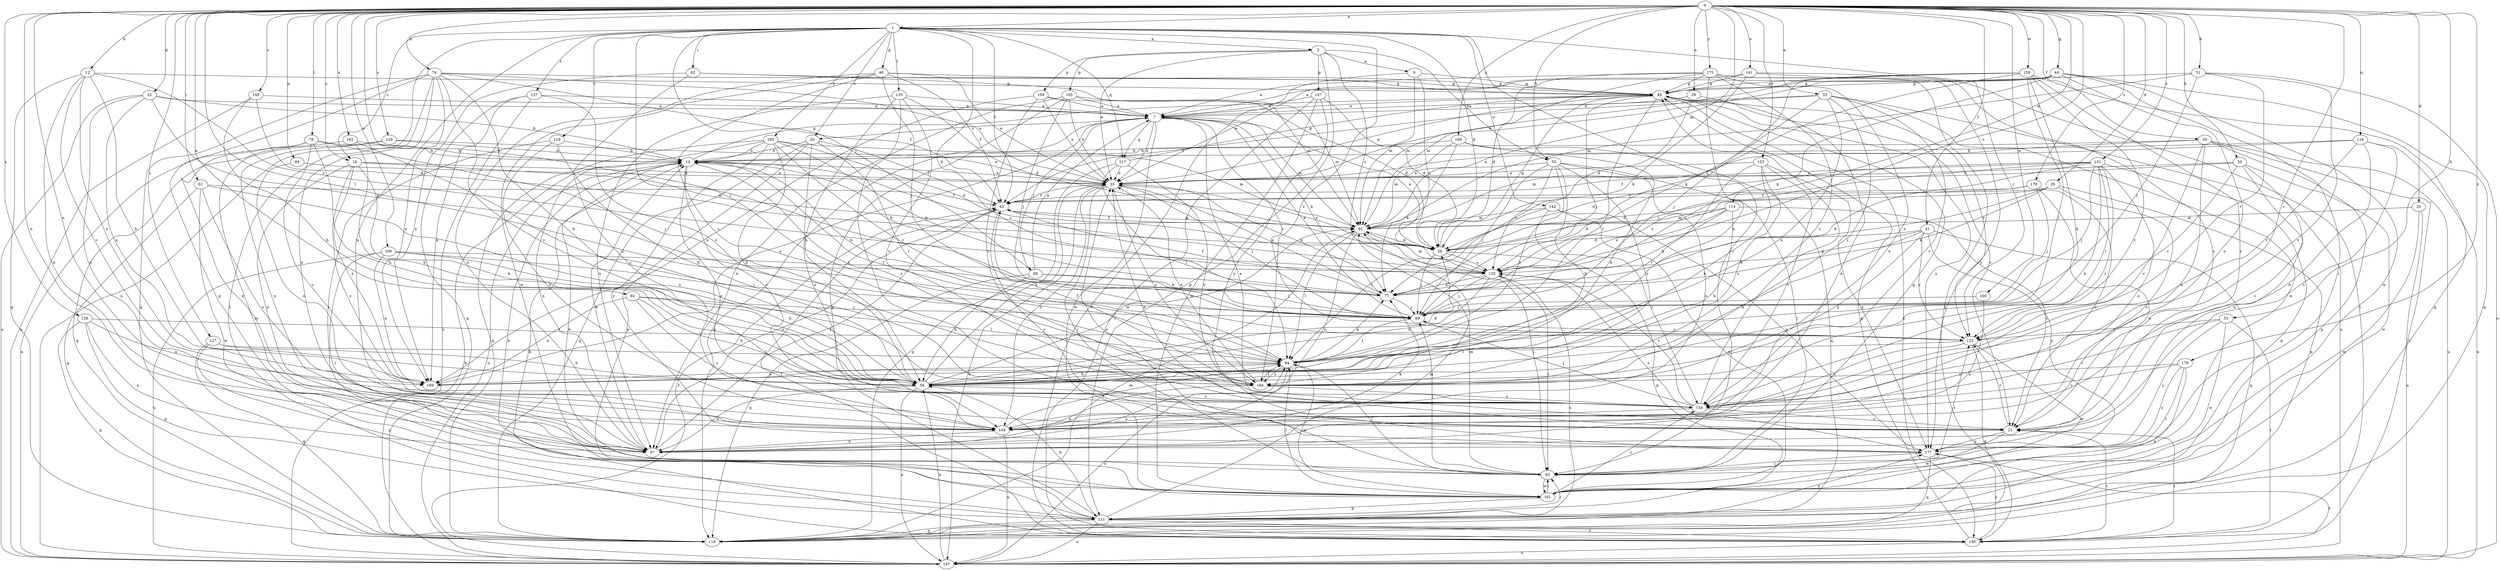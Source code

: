 strict digraph  {
0;
1;
2;
6;
7;
12;
14;
18;
20;
21;
22;
25;
26;
28;
29;
33;
35;
39;
41;
42;
44;
46;
49;
50;
51;
52;
55;
56;
61;
62;
63;
68;
69;
74;
77;
78;
84;
91;
92;
94;
97;
100;
104;
105;
107;
109;
111;
114;
116;
117;
118;
119;
125;
127;
128;
129;
131;
133;
135;
137;
140;
141;
142;
147;
149;
153;
154;
159;
160;
161;
162;
168;
169;
175;
177;
178;
179;
183;
184;
0 -> 1  [label=a];
0 -> 12  [label=b];
0 -> 18  [label=c];
0 -> 22  [label=d];
0 -> 25  [label=d];
0 -> 26  [label=d];
0 -> 29  [label=e];
0 -> 33  [label=e];
0 -> 39  [label=f];
0 -> 41  [label=f];
0 -> 44  [label=g];
0 -> 50  [label=h];
0 -> 51  [label=h];
0 -> 52  [label=h];
0 -> 55  [label=h];
0 -> 61  [label=i];
0 -> 74  [label=k];
0 -> 77  [label=k];
0 -> 78  [label=l];
0 -> 84  [label=l];
0 -> 91  [label=m];
0 -> 92  [label=n];
0 -> 94  [label=n];
0 -> 97  [label=n];
0 -> 100  [label=o];
0 -> 104  [label=o];
0 -> 114  [label=q];
0 -> 116  [label=q];
0 -> 127  [label=s];
0 -> 128  [label=s];
0 -> 129  [label=s];
0 -> 131  [label=s];
0 -> 133  [label=s];
0 -> 141  [label=u];
0 -> 149  [label=v];
0 -> 153  [label=v];
0 -> 154  [label=v];
0 -> 159  [label=w];
0 -> 160  [label=w];
0 -> 162  [label=x];
0 -> 168  [label=x];
0 -> 175  [label=y];
0 -> 178  [label=z];
0 -> 179  [label=z];
1 -> 2  [label=a];
1 -> 18  [label=c];
1 -> 20  [label=c];
1 -> 28  [label=d];
1 -> 42  [label=f];
1 -> 46  [label=g];
1 -> 62  [label=i];
1 -> 63  [label=i];
1 -> 68  [label=j];
1 -> 77  [label=k];
1 -> 84  [label=l];
1 -> 97  [label=n];
1 -> 117  [label=q];
1 -> 119  [label=r];
1 -> 125  [label=r];
1 -> 135  [label=t];
1 -> 137  [label=t];
1 -> 142  [label=u];
1 -> 147  [label=u];
1 -> 183  [label=z];
1 -> 184  [label=z];
2 -> 6  [label=a];
2 -> 35  [label=e];
2 -> 55  [label=h];
2 -> 105  [label=p];
2 -> 107  [label=p];
2 -> 109  [label=p];
2 -> 111  [label=p];
2 -> 133  [label=s];
6 -> 49  [label=g];
6 -> 91  [label=m];
6 -> 133  [label=s];
6 -> 140  [label=t];
7 -> 20  [label=c];
7 -> 35  [label=e];
7 -> 68  [label=j];
7 -> 77  [label=k];
7 -> 91  [label=m];
7 -> 117  [label=q];
7 -> 118  [label=q];
7 -> 125  [label=r];
7 -> 161  [label=w];
12 -> 49  [label=g];
12 -> 56  [label=h];
12 -> 97  [label=n];
12 -> 118  [label=q];
12 -> 133  [label=s];
12 -> 154  [label=v];
12 -> 169  [label=x];
14 -> 35  [label=e];
14 -> 49  [label=g];
14 -> 84  [label=l];
14 -> 104  [label=o];
14 -> 133  [label=s];
14 -> 147  [label=u];
14 -> 154  [label=v];
14 -> 184  [label=z];
18 -> 21  [label=c];
18 -> 35  [label=e];
18 -> 56  [label=h];
18 -> 91  [label=m];
18 -> 97  [label=n];
18 -> 169  [label=x];
20 -> 14  [label=b];
20 -> 42  [label=f];
20 -> 84  [label=l];
20 -> 104  [label=o];
20 -> 111  [label=p];
20 -> 118  [label=q];
21 -> 7  [label=a];
21 -> 35  [label=e];
21 -> 125  [label=r];
21 -> 140  [label=t];
21 -> 161  [label=w];
21 -> 177  [label=y];
22 -> 7  [label=a];
22 -> 14  [label=b];
22 -> 77  [label=k];
22 -> 104  [label=o];
22 -> 147  [label=u];
22 -> 169  [label=x];
25 -> 91  [label=m];
25 -> 147  [label=u];
25 -> 161  [label=w];
26 -> 21  [label=c];
26 -> 28  [label=d];
26 -> 42  [label=f];
26 -> 77  [label=k];
26 -> 111  [label=p];
26 -> 133  [label=s];
28 -> 7  [label=a];
28 -> 35  [label=e];
28 -> 49  [label=g];
28 -> 69  [label=j];
28 -> 111  [label=p];
28 -> 133  [label=s];
29 -> 7  [label=a];
29 -> 28  [label=d];
29 -> 97  [label=n];
33 -> 7  [label=a];
33 -> 42  [label=f];
33 -> 69  [label=j];
33 -> 147  [label=u];
33 -> 154  [label=v];
33 -> 161  [label=w];
33 -> 169  [label=x];
33 -> 184  [label=z];
35 -> 42  [label=f];
35 -> 63  [label=i];
35 -> 69  [label=j];
35 -> 77  [label=k];
35 -> 104  [label=o];
35 -> 147  [label=u];
35 -> 184  [label=z];
39 -> 14  [label=b];
39 -> 91  [label=m];
39 -> 104  [label=o];
39 -> 111  [label=p];
39 -> 140  [label=t];
39 -> 147  [label=u];
39 -> 154  [label=v];
41 -> 28  [label=d];
41 -> 56  [label=h];
41 -> 77  [label=k];
41 -> 118  [label=q];
41 -> 125  [label=r];
41 -> 177  [label=y];
41 -> 184  [label=z];
42 -> 91  [label=m];
42 -> 97  [label=n];
42 -> 140  [label=t];
42 -> 177  [label=y];
44 -> 7  [label=a];
44 -> 49  [label=g];
44 -> 63  [label=i];
44 -> 77  [label=k];
44 -> 91  [label=m];
44 -> 104  [label=o];
44 -> 118  [label=q];
44 -> 161  [label=w];
46 -> 35  [label=e];
46 -> 42  [label=f];
46 -> 49  [label=g];
46 -> 69  [label=j];
46 -> 97  [label=n];
46 -> 161  [label=w];
46 -> 184  [label=z];
49 -> 7  [label=a];
49 -> 21  [label=c];
49 -> 35  [label=e];
49 -> 69  [label=j];
49 -> 84  [label=l];
49 -> 125  [label=r];
49 -> 140  [label=t];
49 -> 177  [label=y];
50 -> 21  [label=c];
50 -> 35  [label=e];
50 -> 42  [label=f];
50 -> 97  [label=n];
50 -> 125  [label=r];
50 -> 161  [label=w];
51 -> 49  [label=g];
51 -> 69  [label=j];
51 -> 91  [label=m];
51 -> 125  [label=r];
51 -> 147  [label=u];
51 -> 154  [label=v];
52 -> 125  [label=r];
52 -> 140  [label=t];
52 -> 154  [label=v];
52 -> 161  [label=w];
52 -> 177  [label=y];
55 -> 35  [label=e];
55 -> 56  [label=h];
55 -> 63  [label=i];
55 -> 69  [label=j];
55 -> 84  [label=l];
55 -> 104  [label=o];
55 -> 133  [label=s];
55 -> 184  [label=z];
56 -> 28  [label=d];
56 -> 35  [label=e];
56 -> 91  [label=m];
56 -> 97  [label=n];
56 -> 147  [label=u];
56 -> 154  [label=v];
61 -> 42  [label=f];
61 -> 104  [label=o];
61 -> 118  [label=q];
61 -> 161  [label=w];
61 -> 184  [label=z];
62 -> 49  [label=g];
62 -> 91  [label=m];
62 -> 104  [label=o];
62 -> 169  [label=x];
63 -> 35  [label=e];
63 -> 49  [label=g];
63 -> 69  [label=j];
63 -> 84  [label=l];
63 -> 91  [label=m];
63 -> 125  [label=r];
63 -> 161  [label=w];
68 -> 7  [label=a];
68 -> 56  [label=h];
68 -> 69  [label=j];
68 -> 77  [label=k];
68 -> 118  [label=q];
69 -> 7  [label=a];
69 -> 14  [label=b];
69 -> 84  [label=l];
69 -> 125  [label=r];
74 -> 35  [label=e];
74 -> 42  [label=f];
74 -> 49  [label=g];
74 -> 56  [label=h];
74 -> 97  [label=n];
74 -> 111  [label=p];
74 -> 118  [label=q];
74 -> 140  [label=t];
74 -> 154  [label=v];
74 -> 169  [label=x];
77 -> 35  [label=e];
77 -> 42  [label=f];
77 -> 69  [label=j];
78 -> 14  [label=b];
78 -> 56  [label=h];
78 -> 69  [label=j];
78 -> 97  [label=n];
78 -> 104  [label=o];
78 -> 161  [label=w];
84 -> 56  [label=h];
84 -> 77  [label=k];
84 -> 147  [label=u];
84 -> 161  [label=w];
84 -> 169  [label=x];
84 -> 184  [label=z];
91 -> 28  [label=d];
91 -> 42  [label=f];
91 -> 63  [label=i];
91 -> 84  [label=l];
91 -> 104  [label=o];
92 -> 21  [label=c];
92 -> 56  [label=h];
92 -> 69  [label=j];
92 -> 84  [label=l];
92 -> 169  [label=x];
94 -> 35  [label=e];
94 -> 104  [label=o];
97 -> 14  [label=b];
97 -> 42  [label=f];
97 -> 77  [label=k];
97 -> 84  [label=l];
100 -> 56  [label=h];
100 -> 63  [label=i];
100 -> 69  [label=j];
100 -> 133  [label=s];
100 -> 147  [label=u];
100 -> 169  [label=x];
104 -> 84  [label=l];
104 -> 97  [label=n];
104 -> 147  [label=u];
105 -> 7  [label=a];
105 -> 35  [label=e];
105 -> 69  [label=j];
105 -> 91  [label=m];
105 -> 97  [label=n];
105 -> 111  [label=p];
107 -> 7  [label=a];
107 -> 28  [label=d];
107 -> 140  [label=t];
107 -> 161  [label=w];
107 -> 177  [label=y];
109 -> 7  [label=a];
109 -> 28  [label=d];
109 -> 35  [label=e];
109 -> 154  [label=v];
109 -> 169  [label=x];
111 -> 14  [label=b];
111 -> 56  [label=h];
111 -> 63  [label=i];
111 -> 91  [label=m];
111 -> 118  [label=q];
111 -> 140  [label=t];
111 -> 147  [label=u];
111 -> 177  [label=y];
114 -> 21  [label=c];
114 -> 28  [label=d];
114 -> 56  [label=h];
114 -> 77  [label=k];
114 -> 91  [label=m];
114 -> 133  [label=s];
116 -> 14  [label=b];
116 -> 21  [label=c];
116 -> 35  [label=e];
116 -> 104  [label=o];
116 -> 125  [label=r];
116 -> 147  [label=u];
117 -> 35  [label=e];
117 -> 49  [label=g];
117 -> 84  [label=l];
117 -> 118  [label=q];
117 -> 154  [label=v];
118 -> 91  [label=m];
118 -> 133  [label=s];
119 -> 14  [label=b];
119 -> 56  [label=h];
119 -> 63  [label=i];
119 -> 104  [label=o];
125 -> 84  [label=l];
125 -> 118  [label=q];
125 -> 154  [label=v];
125 -> 161  [label=w];
127 -> 56  [label=h];
127 -> 84  [label=l];
127 -> 111  [label=p];
127 -> 118  [label=q];
128 -> 97  [label=n];
128 -> 111  [label=p];
128 -> 118  [label=q];
128 -> 125  [label=r];
128 -> 169  [label=x];
129 -> 14  [label=b];
129 -> 35  [label=e];
129 -> 97  [label=n];
129 -> 118  [label=q];
131 -> 28  [label=d];
131 -> 35  [label=e];
131 -> 56  [label=h];
131 -> 69  [label=j];
131 -> 77  [label=k];
131 -> 104  [label=o];
131 -> 111  [label=p];
131 -> 125  [label=r];
131 -> 133  [label=s];
131 -> 184  [label=z];
133 -> 14  [label=b];
133 -> 56  [label=h];
133 -> 63  [label=i];
133 -> 69  [label=j];
133 -> 77  [label=k];
133 -> 91  [label=m];
135 -> 7  [label=a];
135 -> 21  [label=c];
135 -> 28  [label=d];
135 -> 56  [label=h];
135 -> 97  [label=n];
135 -> 154  [label=v];
137 -> 7  [label=a];
137 -> 118  [label=q];
137 -> 147  [label=u];
137 -> 169  [label=x];
137 -> 184  [label=z];
140 -> 14  [label=b];
140 -> 21  [label=c];
140 -> 49  [label=g];
140 -> 147  [label=u];
140 -> 177  [label=y];
141 -> 21  [label=c];
141 -> 35  [label=e];
141 -> 49  [label=g];
141 -> 77  [label=k];
141 -> 140  [label=t];
142 -> 84  [label=l];
142 -> 91  [label=m];
142 -> 154  [label=v];
142 -> 161  [label=w];
142 -> 177  [label=y];
147 -> 14  [label=b];
147 -> 42  [label=f];
147 -> 56  [label=h];
147 -> 177  [label=y];
149 -> 7  [label=a];
149 -> 28  [label=d];
149 -> 56  [label=h];
149 -> 147  [label=u];
153 -> 35  [label=e];
153 -> 56  [label=h];
153 -> 84  [label=l];
153 -> 154  [label=v];
153 -> 177  [label=y];
153 -> 184  [label=z];
154 -> 21  [label=c];
154 -> 49  [label=g];
154 -> 69  [label=j];
154 -> 104  [label=o];
154 -> 133  [label=s];
159 -> 21  [label=c];
159 -> 35  [label=e];
159 -> 49  [label=g];
159 -> 56  [label=h];
159 -> 77  [label=k];
159 -> 84  [label=l];
159 -> 118  [label=q];
159 -> 133  [label=s];
159 -> 154  [label=v];
160 -> 69  [label=j];
160 -> 97  [label=n];
161 -> 14  [label=b];
161 -> 63  [label=i];
161 -> 84  [label=l];
161 -> 111  [label=p];
161 -> 154  [label=v];
162 -> 14  [label=b];
162 -> 56  [label=h];
162 -> 147  [label=u];
162 -> 184  [label=z];
168 -> 14  [label=b];
168 -> 56  [label=h];
168 -> 77  [label=k];
168 -> 91  [label=m];
168 -> 118  [label=q];
169 -> 7  [label=a];
175 -> 7  [label=a];
175 -> 28  [label=d];
175 -> 49  [label=g];
175 -> 91  [label=m];
175 -> 104  [label=o];
175 -> 140  [label=t];
175 -> 169  [label=x];
175 -> 177  [label=y];
175 -> 184  [label=z];
177 -> 63  [label=i];
177 -> 118  [label=q];
177 -> 133  [label=s];
178 -> 63  [label=i];
178 -> 111  [label=p];
178 -> 154  [label=v];
178 -> 177  [label=y];
178 -> 184  [label=z];
179 -> 21  [label=c];
179 -> 42  [label=f];
179 -> 69  [label=j];
179 -> 97  [label=n];
179 -> 133  [label=s];
183 -> 14  [label=b];
183 -> 28  [label=d];
183 -> 56  [label=h];
183 -> 77  [label=k];
183 -> 91  [label=m];
183 -> 97  [label=n];
183 -> 118  [label=q];
183 -> 125  [label=r];
183 -> 177  [label=y];
184 -> 35  [label=e];
184 -> 42  [label=f];
184 -> 84  [label=l];
184 -> 97  [label=n];
184 -> 154  [label=v];
}
